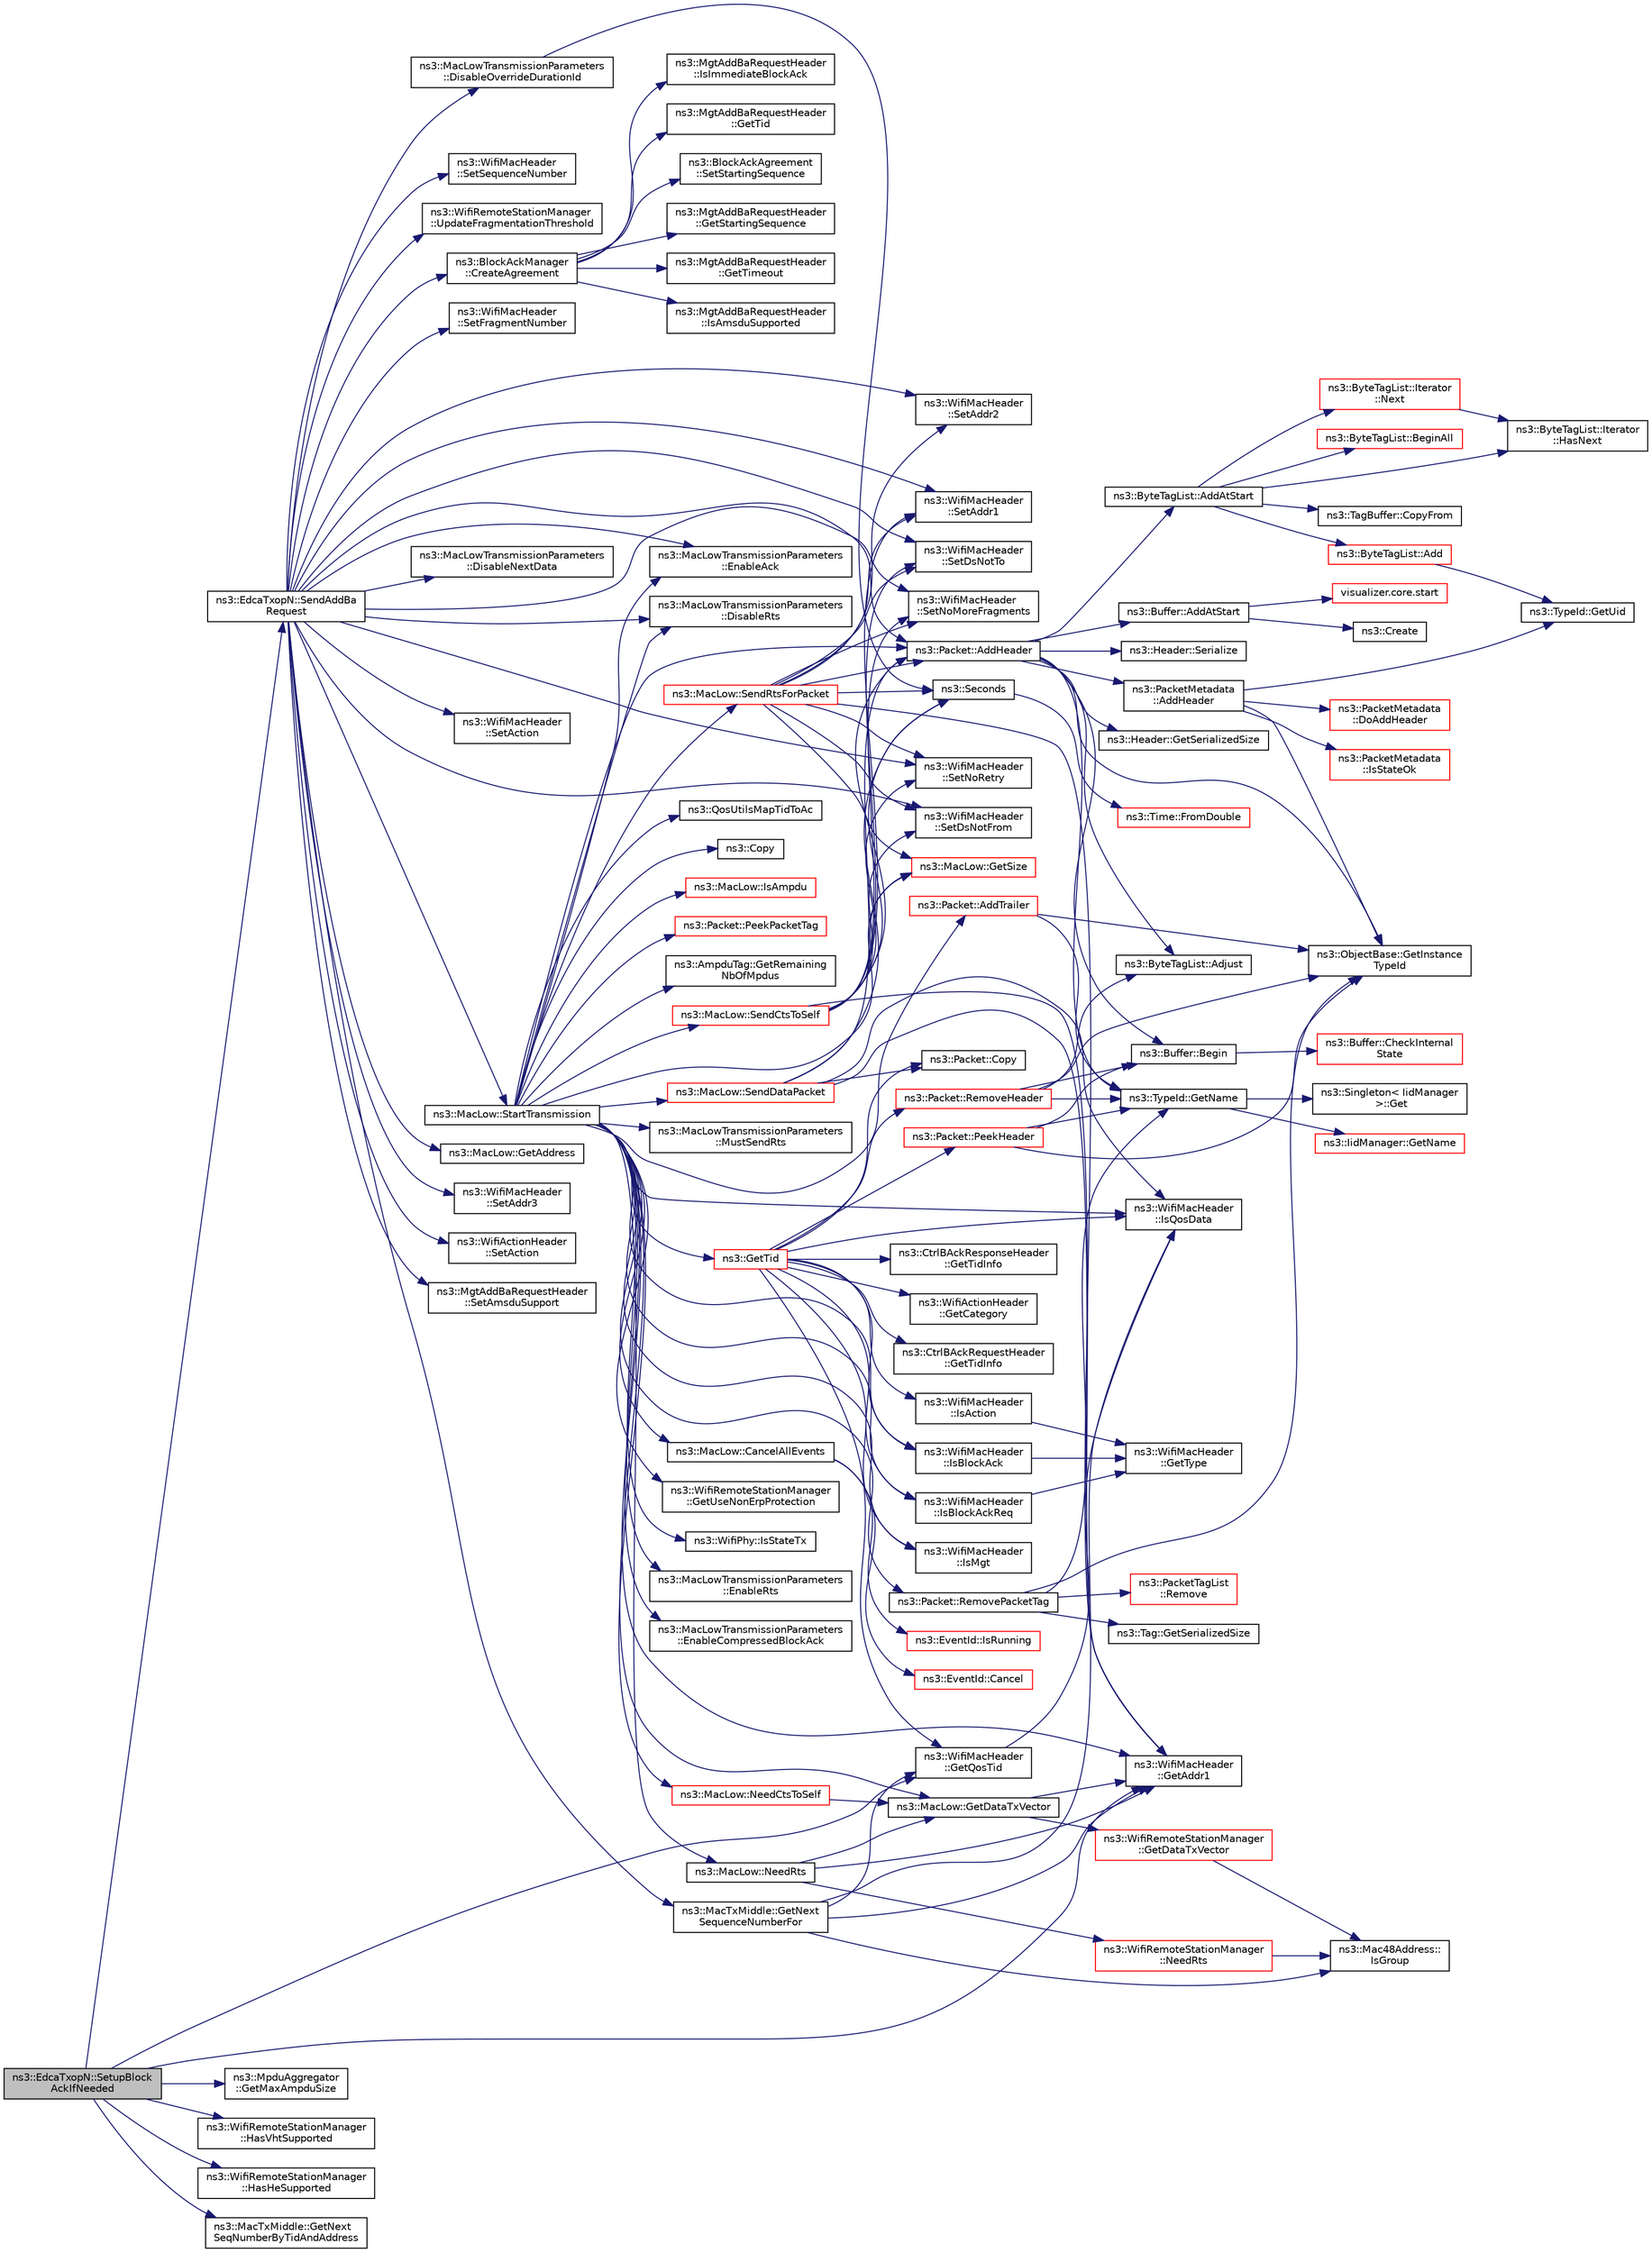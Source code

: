 digraph "ns3::EdcaTxopN::SetupBlockAckIfNeeded"
{
  edge [fontname="Helvetica",fontsize="10",labelfontname="Helvetica",labelfontsize="10"];
  node [fontname="Helvetica",fontsize="10",shape=record];
  rankdir="LR";
  Node1 [label="ns3::EdcaTxopN::SetupBlock\lAckIfNeeded",height=0.2,width=0.4,color="black", fillcolor="grey75", style="filled", fontcolor="black"];
  Node1 -> Node2 [color="midnightblue",fontsize="10",style="solid"];
  Node2 [label="ns3::WifiMacHeader\l::GetQosTid",height=0.2,width=0.4,color="black", fillcolor="white", style="filled",URL="$d2/d9b/classns3_1_1WifiMacHeader.html#a2b3faf14ac0d16a29729a2336afd7662"];
  Node2 -> Node3 [color="midnightblue",fontsize="10",style="solid"];
  Node3 [label="ns3::WifiMacHeader\l::IsQosData",height=0.2,width=0.4,color="black", fillcolor="white", style="filled",URL="$d2/d9b/classns3_1_1WifiMacHeader.html#a922e8c2b26023f2627ea19d9c4f4738b"];
  Node1 -> Node4 [color="midnightblue",fontsize="10",style="solid"];
  Node4 [label="ns3::WifiMacHeader\l::GetAddr1",height=0.2,width=0.4,color="black", fillcolor="white", style="filled",URL="$d2/d9b/classns3_1_1WifiMacHeader.html#a5ddcfd82e7c5a17ffea5be9246544530"];
  Node1 -> Node5 [color="midnightblue",fontsize="10",style="solid"];
  Node5 [label="ns3::MpduAggregator\l::GetMaxAmpduSize",height=0.2,width=0.4,color="black", fillcolor="white", style="filled",URL="$d0/dd9/classns3_1_1MpduAggregator.html#a781ed153a388bbc8a5ac231cfd9218c8"];
  Node1 -> Node6 [color="midnightblue",fontsize="10",style="solid"];
  Node6 [label="ns3::WifiRemoteStationManager\l::HasVhtSupported",height=0.2,width=0.4,color="black", fillcolor="white", style="filled",URL="$d6/d65/classns3_1_1WifiRemoteStationManager.html#afae2836c7785854272d73bf33e58c95a"];
  Node1 -> Node7 [color="midnightblue",fontsize="10",style="solid"];
  Node7 [label="ns3::WifiRemoteStationManager\l::HasHeSupported",height=0.2,width=0.4,color="black", fillcolor="white", style="filled",URL="$d6/d65/classns3_1_1WifiRemoteStationManager.html#a5c442e5a306eab9a69b7cd2dcead57dc"];
  Node1 -> Node8 [color="midnightblue",fontsize="10",style="solid"];
  Node8 [label="ns3::MacTxMiddle::GetNext\lSeqNumberByTidAndAddress",height=0.2,width=0.4,color="black", fillcolor="white", style="filled",URL="$dd/daa/classns3_1_1MacTxMiddle.html#ae25a26b35efc9a8f29f27d1348f8514c"];
  Node1 -> Node9 [color="midnightblue",fontsize="10",style="solid"];
  Node9 [label="ns3::EdcaTxopN::SendAddBa\lRequest",height=0.2,width=0.4,color="black", fillcolor="white", style="filled",URL="$dc/db8/classns3_1_1EdcaTxopN.html#a5d000df80bfe3211aed2fee7c08b85d2"];
  Node9 -> Node10 [color="midnightblue",fontsize="10",style="solid"];
  Node10 [label="ns3::WifiMacHeader\l::SetAction",height=0.2,width=0.4,color="black", fillcolor="white", style="filled",URL="$d2/d9b/classns3_1_1WifiMacHeader.html#a71238ec5b36713706b81fbec818a7e4b"];
  Node9 -> Node11 [color="midnightblue",fontsize="10",style="solid"];
  Node11 [label="ns3::WifiMacHeader\l::SetAddr1",height=0.2,width=0.4,color="black", fillcolor="white", style="filled",URL="$d2/d9b/classns3_1_1WifiMacHeader.html#a6478a02b80d5c01657714c5c7a0ae1cb"];
  Node9 -> Node12 [color="midnightblue",fontsize="10",style="solid"];
  Node12 [label="ns3::WifiMacHeader\l::SetAddr2",height=0.2,width=0.4,color="black", fillcolor="white", style="filled",URL="$d2/d9b/classns3_1_1WifiMacHeader.html#ab6a0efdc43d39b5da5d17eae9665271d"];
  Node9 -> Node13 [color="midnightblue",fontsize="10",style="solid"];
  Node13 [label="ns3::MacLow::GetAddress",height=0.2,width=0.4,color="black", fillcolor="white", style="filled",URL="$d3/da6/classns3_1_1MacLow.html#a109922d4f2bb1ee0b2a66aa3bcc48e2f"];
  Node9 -> Node14 [color="midnightblue",fontsize="10",style="solid"];
  Node14 [label="ns3::WifiMacHeader\l::SetAddr3",height=0.2,width=0.4,color="black", fillcolor="white", style="filled",URL="$d2/d9b/classns3_1_1WifiMacHeader.html#ace2fd1624db247bd42cbe9182996bb0e"];
  Node9 -> Node15 [color="midnightblue",fontsize="10",style="solid"];
  Node15 [label="ns3::WifiMacHeader\l::SetDsNotTo",height=0.2,width=0.4,color="black", fillcolor="white", style="filled",URL="$d2/d9b/classns3_1_1WifiMacHeader.html#a977cd5a09062bfc3660a23acdebd75ec"];
  Node9 -> Node16 [color="midnightblue",fontsize="10",style="solid"];
  Node16 [label="ns3::WifiMacHeader\l::SetDsNotFrom",height=0.2,width=0.4,color="black", fillcolor="white", style="filled",URL="$d2/d9b/classns3_1_1WifiMacHeader.html#a02edeb349da4aacc6b376fcf76ff99cc"];
  Node9 -> Node17 [color="midnightblue",fontsize="10",style="solid"];
  Node17 [label="ns3::WifiActionHeader\l::SetAction",height=0.2,width=0.4,color="black", fillcolor="white", style="filled",URL="$d3/d69/classns3_1_1WifiActionHeader.html#ab904b1e476e1dd0e0426c84c5970a2eb"];
  Node9 -> Node18 [color="midnightblue",fontsize="10",style="solid"];
  Node18 [label="ns3::MgtAddBaRequestHeader\l::SetAmsduSupport",height=0.2,width=0.4,color="black", fillcolor="white", style="filled",URL="$d6/d2d/classns3_1_1MgtAddBaRequestHeader.html#a6be7e2f25a4aa78fad33f11466890cd0"];
  Node9 -> Node19 [color="midnightblue",fontsize="10",style="solid"];
  Node19 [label="ns3::BlockAckManager\l::CreateAgreement",height=0.2,width=0.4,color="black", fillcolor="white", style="filled",URL="$d5/dec/classns3_1_1BlockAckManager.html#a44483ff8e6011faf1190dc0f178e66b7"];
  Node19 -> Node20 [color="midnightblue",fontsize="10",style="solid"];
  Node20 [label="ns3::MgtAddBaRequestHeader\l::GetTid",height=0.2,width=0.4,color="black", fillcolor="white", style="filled",URL="$d6/d2d/classns3_1_1MgtAddBaRequestHeader.html#ab4d890cd3fd2cd11b15da17c8b35bf69"];
  Node19 -> Node21 [color="midnightblue",fontsize="10",style="solid"];
  Node21 [label="ns3::BlockAckAgreement\l::SetStartingSequence",height=0.2,width=0.4,color="black", fillcolor="white", style="filled",URL="$d8/d42/classns3_1_1BlockAckAgreement.html#a2845733071e12a0f049bb7a90e174d61"];
  Node19 -> Node22 [color="midnightblue",fontsize="10",style="solid"];
  Node22 [label="ns3::MgtAddBaRequestHeader\l::GetStartingSequence",height=0.2,width=0.4,color="black", fillcolor="white", style="filled",URL="$d6/d2d/classns3_1_1MgtAddBaRequestHeader.html#a66a5f1001da0f938b342b81b1330eb15"];
  Node19 -> Node23 [color="midnightblue",fontsize="10",style="solid"];
  Node23 [label="ns3::MgtAddBaRequestHeader\l::GetTimeout",height=0.2,width=0.4,color="black", fillcolor="white", style="filled",URL="$d6/d2d/classns3_1_1MgtAddBaRequestHeader.html#a108b536808a305fd95d2452828200a02"];
  Node19 -> Node24 [color="midnightblue",fontsize="10",style="solid"];
  Node24 [label="ns3::MgtAddBaRequestHeader\l::IsAmsduSupported",height=0.2,width=0.4,color="black", fillcolor="white", style="filled",URL="$d6/d2d/classns3_1_1MgtAddBaRequestHeader.html#abbb0f7e7dc240a98806c55d9c72abc0c"];
  Node19 -> Node25 [color="midnightblue",fontsize="10",style="solid"];
  Node25 [label="ns3::MgtAddBaRequestHeader\l::IsImmediateBlockAck",height=0.2,width=0.4,color="black", fillcolor="white", style="filled",URL="$d6/d2d/classns3_1_1MgtAddBaRequestHeader.html#ae4b878b7857cd210218d1bca50e69185"];
  Node9 -> Node26 [color="midnightblue",fontsize="10",style="solid"];
  Node26 [label="ns3::Packet::AddHeader",height=0.2,width=0.4,color="black", fillcolor="white", style="filled",URL="$dd/d7a/classns3_1_1Packet.html#a465108c595a0bc592095cbcab1832ed8",tooltip="Add header to this packet. "];
  Node26 -> Node27 [color="midnightblue",fontsize="10",style="solid"];
  Node27 [label="ns3::Header::GetSerializedSize",height=0.2,width=0.4,color="black", fillcolor="white", style="filled",URL="$d6/dae/classns3_1_1Header.html#a6ef0497eabc1b1fb0ad42738eb73f934"];
  Node26 -> Node28 [color="midnightblue",fontsize="10",style="solid"];
  Node28 [label="ns3::ObjectBase::GetInstance\lTypeId",height=0.2,width=0.4,color="black", fillcolor="white", style="filled",URL="$d2/dac/classns3_1_1ObjectBase.html#abe5b43a6f5b99a92a4c3122db31f06fb"];
  Node26 -> Node29 [color="midnightblue",fontsize="10",style="solid"];
  Node29 [label="ns3::TypeId::GetName",height=0.2,width=0.4,color="black", fillcolor="white", style="filled",URL="$d6/d11/classns3_1_1TypeId.html#aa3c41c79ae428b3cb396a9c6bb3ef314"];
  Node29 -> Node30 [color="midnightblue",fontsize="10",style="solid"];
  Node30 [label="ns3::Singleton\< IidManager\l \>::Get",height=0.2,width=0.4,color="black", fillcolor="white", style="filled",URL="$d8/d77/classns3_1_1Singleton.html#a80a2cd3c25a27ea72add7a9f7a141ffa"];
  Node29 -> Node31 [color="midnightblue",fontsize="10",style="solid"];
  Node31 [label="ns3::IidManager::GetName",height=0.2,width=0.4,color="red", fillcolor="white", style="filled",URL="$d4/d1c/classns3_1_1IidManager.html#a5d68d0f0f44594dcdec239dbdb5bf53c"];
  Node26 -> Node32 [color="midnightblue",fontsize="10",style="solid"];
  Node32 [label="ns3::Buffer::AddAtStart",height=0.2,width=0.4,color="black", fillcolor="white", style="filled",URL="$da/d85/classns3_1_1Buffer.html#a8abd8164c3671d3dadc98fc66fade7b1"];
  Node32 -> Node33 [color="midnightblue",fontsize="10",style="solid"];
  Node33 [label="visualizer.core.start",height=0.2,width=0.4,color="red", fillcolor="white", style="filled",URL="$df/d6c/namespacevisualizer_1_1core.html#a2a35e5d8a34af358b508dac8635754e0"];
  Node32 -> Node34 [color="midnightblue",fontsize="10",style="solid"];
  Node34 [label="ns3::Create",height=0.2,width=0.4,color="black", fillcolor="white", style="filled",URL="$d2/df2/group__ptr.html#ga0406dd2d929ceac05ce39d4579fa3e4b"];
  Node26 -> Node35 [color="midnightblue",fontsize="10",style="solid"];
  Node35 [label="ns3::ByteTagList::Adjust",height=0.2,width=0.4,color="black", fillcolor="white", style="filled",URL="$dd/d64/classns3_1_1ByteTagList.html#a1fec06d7e6daaf8039cf2a148e4090f2"];
  Node26 -> Node36 [color="midnightblue",fontsize="10",style="solid"];
  Node36 [label="ns3::ByteTagList::AddAtStart",height=0.2,width=0.4,color="black", fillcolor="white", style="filled",URL="$dd/d64/classns3_1_1ByteTagList.html#acb4563fbe4299c55af41ba7a166b71d5"];
  Node36 -> Node37 [color="midnightblue",fontsize="10",style="solid"];
  Node37 [label="ns3::ByteTagList::BeginAll",height=0.2,width=0.4,color="red", fillcolor="white", style="filled",URL="$dd/d64/classns3_1_1ByteTagList.html#ac4f33846ef6a84a64ede38b2de1564ba",tooltip="Returns an iterator pointing to the very first tag in this list. "];
  Node36 -> Node38 [color="midnightblue",fontsize="10",style="solid"];
  Node38 [label="ns3::ByteTagList::Iterator\l::HasNext",height=0.2,width=0.4,color="black", fillcolor="white", style="filled",URL="$de/dc7/classns3_1_1ByteTagList_1_1Iterator.html#aa1c5eb37f289d0eef8dfaf687498eaec",tooltip="Used to determine if the iterator is at the end of the byteTagList. "];
  Node36 -> Node39 [color="midnightblue",fontsize="10",style="solid"];
  Node39 [label="ns3::ByteTagList::Iterator\l::Next",height=0.2,width=0.4,color="red", fillcolor="white", style="filled",URL="$de/dc7/classns3_1_1ByteTagList_1_1Iterator.html#af521864d800baab1d9c5262f59ce4433",tooltip="Returns the next Item from the ByteTagList. "];
  Node39 -> Node38 [color="midnightblue",fontsize="10",style="solid"];
  Node36 -> Node40 [color="midnightblue",fontsize="10",style="solid"];
  Node40 [label="ns3::ByteTagList::Add",height=0.2,width=0.4,color="red", fillcolor="white", style="filled",URL="$dd/d64/classns3_1_1ByteTagList.html#ac970192e923afc561a304d17af4b8a52"];
  Node40 -> Node41 [color="midnightblue",fontsize="10",style="solid"];
  Node41 [label="ns3::TypeId::GetUid",height=0.2,width=0.4,color="black", fillcolor="white", style="filled",URL="$d6/d11/classns3_1_1TypeId.html#acd3e41de6340d06299f4fd63e2ed8da0"];
  Node36 -> Node42 [color="midnightblue",fontsize="10",style="solid"];
  Node42 [label="ns3::TagBuffer::CopyFrom",height=0.2,width=0.4,color="black", fillcolor="white", style="filled",URL="$d6/ded/classns3_1_1TagBuffer.html#afe07a9e117449ff5b5d5857291671349",tooltip="Copy the nternal structure of another TagBuffer. "];
  Node26 -> Node43 [color="midnightblue",fontsize="10",style="solid"];
  Node43 [label="ns3::Header::Serialize",height=0.2,width=0.4,color="black", fillcolor="white", style="filled",URL="$d6/dae/classns3_1_1Header.html#afb61f1aac69ff8349a6bfe521fab5404"];
  Node26 -> Node44 [color="midnightblue",fontsize="10",style="solid"];
  Node44 [label="ns3::Buffer::Begin",height=0.2,width=0.4,color="black", fillcolor="white", style="filled",URL="$da/d85/classns3_1_1Buffer.html#a893d4bf50df13e730b6cd0fda91b967f"];
  Node44 -> Node45 [color="midnightblue",fontsize="10",style="solid"];
  Node45 [label="ns3::Buffer::CheckInternal\lState",height=0.2,width=0.4,color="red", fillcolor="white", style="filled",URL="$da/d85/classns3_1_1Buffer.html#a6202ce7f1ecc1fc7a14cc13017375d14",tooltip="Checks the internal buffer structures consistency. "];
  Node26 -> Node46 [color="midnightblue",fontsize="10",style="solid"];
  Node46 [label="ns3::PacketMetadata\l::AddHeader",height=0.2,width=0.4,color="black", fillcolor="white", style="filled",URL="$d1/db1/classns3_1_1PacketMetadata.html#abdce736c4c5f647242f0808c0d2f9249",tooltip="Add an header. "];
  Node46 -> Node47 [color="midnightblue",fontsize="10",style="solid"];
  Node47 [label="ns3::PacketMetadata\l::IsStateOk",height=0.2,width=0.4,color="red", fillcolor="white", style="filled",URL="$d1/db1/classns3_1_1PacketMetadata.html#a208d3163e28704438cdd4d30318e489c",tooltip="Check if the metadata state is ok. "];
  Node46 -> Node28 [color="midnightblue",fontsize="10",style="solid"];
  Node46 -> Node41 [color="midnightblue",fontsize="10",style="solid"];
  Node46 -> Node48 [color="midnightblue",fontsize="10",style="solid"];
  Node48 [label="ns3::PacketMetadata\l::DoAddHeader",height=0.2,width=0.4,color="red", fillcolor="white", style="filled",URL="$d1/db1/classns3_1_1PacketMetadata.html#ae5ad09674e28733405c49b2655c51a5a",tooltip="Add an header. "];
  Node9 -> Node49 [color="midnightblue",fontsize="10",style="solid"];
  Node49 [label="ns3::MacTxMiddle::GetNext\lSequenceNumberFor",height=0.2,width=0.4,color="black", fillcolor="white", style="filled",URL="$dd/daa/classns3_1_1MacTxMiddle.html#a791d277bf45e2b45b57b2fdb9417cc25"];
  Node49 -> Node3 [color="midnightblue",fontsize="10",style="solid"];
  Node49 -> Node4 [color="midnightblue",fontsize="10",style="solid"];
  Node49 -> Node50 [color="midnightblue",fontsize="10",style="solid"];
  Node50 [label="ns3::Mac48Address::\lIsGroup",height=0.2,width=0.4,color="black", fillcolor="white", style="filled",URL="$db/dee/classns3_1_1Mac48Address.html#ae191b13b8ecd9d138c2301483ab826e8"];
  Node49 -> Node2 [color="midnightblue",fontsize="10",style="solid"];
  Node9 -> Node51 [color="midnightblue",fontsize="10",style="solid"];
  Node51 [label="ns3::WifiMacHeader\l::SetSequenceNumber",height=0.2,width=0.4,color="black", fillcolor="white", style="filled",URL="$d2/d9b/classns3_1_1WifiMacHeader.html#a51634924960a25606596916eabdcc12e"];
  Node9 -> Node52 [color="midnightblue",fontsize="10",style="solid"];
  Node52 [label="ns3::WifiRemoteStationManager\l::UpdateFragmentationThreshold",height=0.2,width=0.4,color="black", fillcolor="white", style="filled",URL="$d6/d65/classns3_1_1WifiRemoteStationManager.html#a7418b5958ff90c62a88539443dfc90dc"];
  Node9 -> Node53 [color="midnightblue",fontsize="10",style="solid"];
  Node53 [label="ns3::WifiMacHeader\l::SetFragmentNumber",height=0.2,width=0.4,color="black", fillcolor="white", style="filled",URL="$d2/d9b/classns3_1_1WifiMacHeader.html#ad11306bd3a2edf81346a14a9c4fe7388"];
  Node9 -> Node54 [color="midnightblue",fontsize="10",style="solid"];
  Node54 [label="ns3::WifiMacHeader\l::SetNoMoreFragments",height=0.2,width=0.4,color="black", fillcolor="white", style="filled",URL="$d2/d9b/classns3_1_1WifiMacHeader.html#a3898df5358df4247926b74175f2789c3"];
  Node9 -> Node55 [color="midnightblue",fontsize="10",style="solid"];
  Node55 [label="ns3::WifiMacHeader\l::SetNoRetry",height=0.2,width=0.4,color="black", fillcolor="white", style="filled",URL="$d2/d9b/classns3_1_1WifiMacHeader.html#a2dbe5e569e783f6d975c13daf3015f12"];
  Node9 -> Node56 [color="midnightblue",fontsize="10",style="solid"];
  Node56 [label="ns3::MacLowTransmissionParameters\l::EnableAck",height=0.2,width=0.4,color="black", fillcolor="white", style="filled",URL="$da/d43/classns3_1_1MacLowTransmissionParameters.html#aa2db70f6786b7d0b9d9cc453b2292f2b"];
  Node9 -> Node57 [color="midnightblue",fontsize="10",style="solid"];
  Node57 [label="ns3::MacLowTransmissionParameters\l::DisableRts",height=0.2,width=0.4,color="black", fillcolor="white", style="filled",URL="$da/d43/classns3_1_1MacLowTransmissionParameters.html#a18b2f706b138952bc351538e59b723f4"];
  Node9 -> Node58 [color="midnightblue",fontsize="10",style="solid"];
  Node58 [label="ns3::MacLowTransmissionParameters\l::DisableNextData",height=0.2,width=0.4,color="black", fillcolor="white", style="filled",URL="$da/d43/classns3_1_1MacLowTransmissionParameters.html#a6944fa0c62fd004c94b845ba1b474b87"];
  Node9 -> Node59 [color="midnightblue",fontsize="10",style="solid"];
  Node59 [label="ns3::MacLowTransmissionParameters\l::DisableOverrideDurationId",height=0.2,width=0.4,color="black", fillcolor="white", style="filled",URL="$da/d43/classns3_1_1MacLowTransmissionParameters.html#a87d54f760f2a012e29e7b4ed7c07aacf"];
  Node59 -> Node60 [color="midnightblue",fontsize="10",style="solid"];
  Node60 [label="ns3::Seconds",height=0.2,width=0.4,color="black", fillcolor="white", style="filled",URL="$d1/dec/group__timecivil.html#ga33c34b816f8ff6628e33d5c8e9713b9e"];
  Node60 -> Node61 [color="midnightblue",fontsize="10",style="solid"];
  Node61 [label="ns3::Time::FromDouble",height=0.2,width=0.4,color="red", fillcolor="white", style="filled",URL="$dc/d04/classns3_1_1Time.html#a60e845f4a74e62495b86356afe604cb4"];
  Node9 -> Node62 [color="midnightblue",fontsize="10",style="solid"];
  Node62 [label="ns3::MacLow::StartTransmission",height=0.2,width=0.4,color="black", fillcolor="white", style="filled",URL="$d3/da6/classns3_1_1MacLow.html#a3d13643c758e213041f8389c1041074b"];
  Node62 -> Node63 [color="midnightblue",fontsize="10",style="solid"];
  Node63 [label="ns3::Packet::RemovePacketTag",height=0.2,width=0.4,color="black", fillcolor="white", style="filled",URL="$dd/d7a/classns3_1_1Packet.html#a078fe922d976a417ab25ba2f3c2fd667",tooltip="Remove a packet tag. "];
  Node63 -> Node28 [color="midnightblue",fontsize="10",style="solid"];
  Node63 -> Node29 [color="midnightblue",fontsize="10",style="solid"];
  Node63 -> Node64 [color="midnightblue",fontsize="10",style="solid"];
  Node64 [label="ns3::Tag::GetSerializedSize",height=0.2,width=0.4,color="black", fillcolor="white", style="filled",URL="$d0/d79/classns3_1_1Tag.html#a01c8efdea943fd8cce2ef5d4d67eefa6"];
  Node63 -> Node65 [color="midnightblue",fontsize="10",style="solid"];
  Node65 [label="ns3::PacketTagList\l::Remove",height=0.2,width=0.4,color="red", fillcolor="white", style="filled",URL="$dd/d19/classns3_1_1PacketTagList.html#a043d984c546f67adc273448747784ee3"];
  Node62 -> Node66 [color="midnightblue",fontsize="10",style="solid"];
  Node66 [label="ns3::MacLow::CancelAllEvents",height=0.2,width=0.4,color="black", fillcolor="white", style="filled",URL="$d3/da6/classns3_1_1MacLow.html#afecf8a67fd2052dc23f94e77b9768d6b"];
  Node66 -> Node67 [color="midnightblue",fontsize="10",style="solid"];
  Node67 [label="ns3::EventId::IsRunning",height=0.2,width=0.4,color="red", fillcolor="white", style="filled",URL="$d1/df8/classns3_1_1EventId.html#aabf8476d1a080c199ea0c6aa9ccea372"];
  Node66 -> Node68 [color="midnightblue",fontsize="10",style="solid"];
  Node68 [label="ns3::EventId::Cancel",height=0.2,width=0.4,color="red", fillcolor="white", style="filled",URL="$d1/df8/classns3_1_1EventId.html#a993ae94e48e014e1afd47edb16db7a11"];
  Node62 -> Node69 [color="midnightblue",fontsize="10",style="solid"];
  Node69 [label="ns3::MacLow::GetDataTxVector",height=0.2,width=0.4,color="black", fillcolor="white", style="filled",URL="$d3/da6/classns3_1_1MacLow.html#a04bad04eade9ff1de0940b01c5bcf514"];
  Node69 -> Node4 [color="midnightblue",fontsize="10",style="solid"];
  Node69 -> Node70 [color="midnightblue",fontsize="10",style="solid"];
  Node70 [label="ns3::WifiRemoteStationManager\l::GetDataTxVector",height=0.2,width=0.4,color="red", fillcolor="white", style="filled",URL="$d6/d65/classns3_1_1WifiRemoteStationManager.html#ad81efbe48611977c8cea482721fd823b"];
  Node70 -> Node50 [color="midnightblue",fontsize="10",style="solid"];
  Node62 -> Node71 [color="midnightblue",fontsize="10",style="solid"];
  Node71 [label="ns3::MacLow::NeedRts",height=0.2,width=0.4,color="black", fillcolor="white", style="filled",URL="$d3/da6/classns3_1_1MacLow.html#abb03703a2f28b39d0cff52ce8488f7b3"];
  Node71 -> Node69 [color="midnightblue",fontsize="10",style="solid"];
  Node71 -> Node72 [color="midnightblue",fontsize="10",style="solid"];
  Node72 [label="ns3::WifiRemoteStationManager\l::NeedRts",height=0.2,width=0.4,color="red", fillcolor="white", style="filled",URL="$d6/d65/classns3_1_1WifiRemoteStationManager.html#a1552c041e2344e355e9a28859054db27"];
  Node72 -> Node50 [color="midnightblue",fontsize="10",style="solid"];
  Node71 -> Node4 [color="midnightblue",fontsize="10",style="solid"];
  Node62 -> Node73 [color="midnightblue",fontsize="10",style="solid"];
  Node73 [label="ns3::MacLowTransmissionParameters\l::EnableRts",height=0.2,width=0.4,color="black", fillcolor="white", style="filled",URL="$da/d43/classns3_1_1MacLowTransmissionParameters.html#a119d03769cf51e528d03f686c6bd8ed5"];
  Node62 -> Node57 [color="midnightblue",fontsize="10",style="solid"];
  Node62 -> Node74 [color="midnightblue",fontsize="10",style="solid"];
  Node74 [label="ns3::WifiMacHeader\l::IsMgt",height=0.2,width=0.4,color="black", fillcolor="white", style="filled",URL="$d2/d9b/classns3_1_1WifiMacHeader.html#a2b62ae36cdfcba18d588da756aee4f61"];
  Node62 -> Node3 [color="midnightblue",fontsize="10",style="solid"];
  Node62 -> Node75 [color="midnightblue",fontsize="10",style="solid"];
  Node75 [label="ns3::WifiMacHeader\l::IsBlockAck",height=0.2,width=0.4,color="black", fillcolor="white", style="filled",URL="$d2/d9b/classns3_1_1WifiMacHeader.html#a273fb5273dcb6c690ac66a7caf72d305"];
  Node75 -> Node76 [color="midnightblue",fontsize="10",style="solid"];
  Node76 [label="ns3::WifiMacHeader\l::GetType",height=0.2,width=0.4,color="black", fillcolor="white", style="filled",URL="$d2/d9b/classns3_1_1WifiMacHeader.html#a393067652a2b6c06d645366912ddf748"];
  Node62 -> Node77 [color="midnightblue",fontsize="10",style="solid"];
  Node77 [label="ns3::WifiMacHeader\l::IsBlockAckReq",height=0.2,width=0.4,color="black", fillcolor="white", style="filled",URL="$d2/d9b/classns3_1_1WifiMacHeader.html#a44f012384009b131d21512459c727f02"];
  Node77 -> Node76 [color="midnightblue",fontsize="10",style="solid"];
  Node62 -> Node78 [color="midnightblue",fontsize="10",style="solid"];
  Node78 [label="ns3::GetTid",height=0.2,width=0.4,color="red", fillcolor="white", style="filled",URL="$df/d5e/group__wifi.html#ga92cc18e2c5aa6bed3728860bbad76ff8",tooltip="Extraction operator for TypeId. "];
  Node78 -> Node3 [color="midnightblue",fontsize="10",style="solid"];
  Node78 -> Node2 [color="midnightblue",fontsize="10",style="solid"];
  Node78 -> Node77 [color="midnightblue",fontsize="10",style="solid"];
  Node78 -> Node79 [color="midnightblue",fontsize="10",style="solid"];
  Node79 [label="ns3::Packet::PeekHeader",height=0.2,width=0.4,color="red", fillcolor="white", style="filled",URL="$dd/d7a/classns3_1_1Packet.html#aadc63487bea70945c418f4c3e9b81964",tooltip="Deserialize but does not remove the header from the internal buffer. s This method invokes Header::De..."];
  Node79 -> Node44 [color="midnightblue",fontsize="10",style="solid"];
  Node79 -> Node28 [color="midnightblue",fontsize="10",style="solid"];
  Node79 -> Node29 [color="midnightblue",fontsize="10",style="solid"];
  Node78 -> Node80 [color="midnightblue",fontsize="10",style="solid"];
  Node80 [label="ns3::CtrlBAckRequestHeader\l::GetTidInfo",height=0.2,width=0.4,color="black", fillcolor="white", style="filled",URL="$d9/dda/classns3_1_1CtrlBAckRequestHeader.html#a8eb759c3a33ab14c508a14f260f8e953"];
  Node78 -> Node75 [color="midnightblue",fontsize="10",style="solid"];
  Node78 -> Node81 [color="midnightblue",fontsize="10",style="solid"];
  Node81 [label="ns3::CtrlBAckResponseHeader\l::GetTidInfo",height=0.2,width=0.4,color="black", fillcolor="white", style="filled",URL="$dd/da2/classns3_1_1CtrlBAckResponseHeader.html#a43f367a0133f6741cf6649043cd70acb"];
  Node78 -> Node74 [color="midnightblue",fontsize="10",style="solid"];
  Node78 -> Node82 [color="midnightblue",fontsize="10",style="solid"];
  Node82 [label="ns3::WifiMacHeader\l::IsAction",height=0.2,width=0.4,color="black", fillcolor="white", style="filled",URL="$d2/d9b/classns3_1_1WifiMacHeader.html#a4f0f1dc289f21d3840bd782ff309d33a"];
  Node82 -> Node76 [color="midnightblue",fontsize="10",style="solid"];
  Node78 -> Node83 [color="midnightblue",fontsize="10",style="solid"];
  Node83 [label="ns3::Packet::Copy",height=0.2,width=0.4,color="black", fillcolor="white", style="filled",URL="$dd/d7a/classns3_1_1Packet.html#a5d5c70802a5f77fc5f0001e0cfc1898b",tooltip="performs a COW copy of the packet. "];
  Node78 -> Node84 [color="midnightblue",fontsize="10",style="solid"];
  Node84 [label="ns3::Packet::RemoveHeader",height=0.2,width=0.4,color="red", fillcolor="white", style="filled",URL="$dd/d7a/classns3_1_1Packet.html#a0961eccf975d75f902d40956c93ba63e",tooltip="Deserialize and remove the header from the internal buffer. "];
  Node84 -> Node44 [color="midnightblue",fontsize="10",style="solid"];
  Node84 -> Node28 [color="midnightblue",fontsize="10",style="solid"];
  Node84 -> Node29 [color="midnightblue",fontsize="10",style="solid"];
  Node84 -> Node35 [color="midnightblue",fontsize="10",style="solid"];
  Node78 -> Node85 [color="midnightblue",fontsize="10",style="solid"];
  Node85 [label="ns3::WifiActionHeader\l::GetCategory",height=0.2,width=0.4,color="black", fillcolor="white", style="filled",URL="$d3/d69/classns3_1_1WifiActionHeader.html#a6770270aecf8921377529d1c16cc10f2"];
  Node62 -> Node86 [color="midnightblue",fontsize="10",style="solid"];
  Node86 [label="ns3::MacLowTransmissionParameters\l::EnableCompressedBlockAck",height=0.2,width=0.4,color="black", fillcolor="white", style="filled",URL="$da/d43/classns3_1_1MacLowTransmissionParameters.html#af936390c4e2ee33eb55cfc36cec20bf4"];
  Node62 -> Node56 [color="midnightblue",fontsize="10",style="solid"];
  Node62 -> Node87 [color="midnightblue",fontsize="10",style="solid"];
  Node87 [label="ns3::QosUtilsMapTidToAc",height=0.2,width=0.4,color="black", fillcolor="white", style="filled",URL="$df/d5e/group__wifi.html#ga4e36efcff6dd83eaee42e1af0de43d48"];
  Node62 -> Node88 [color="midnightblue",fontsize="10",style="solid"];
  Node88 [label="ns3::Copy",height=0.2,width=0.4,color="black", fillcolor="white", style="filled",URL="$d7/d2e/namespacens3.html#a952d99f6d759fee74dda19f308451bc1"];
  Node62 -> Node26 [color="midnightblue",fontsize="10",style="solid"];
  Node62 -> Node89 [color="midnightblue",fontsize="10",style="solid"];
  Node89 [label="ns3::Packet::AddTrailer",height=0.2,width=0.4,color="red", fillcolor="white", style="filled",URL="$dd/d7a/classns3_1_1Packet.html#ae26b490c30ae5bc98be5181ec6e06db8",tooltip="Add trailer to this packet. "];
  Node89 -> Node28 [color="midnightblue",fontsize="10",style="solid"];
  Node89 -> Node29 [color="midnightblue",fontsize="10",style="solid"];
  Node62 -> Node90 [color="midnightblue",fontsize="10",style="solid"];
  Node90 [label="ns3::MacLow::IsAmpdu",height=0.2,width=0.4,color="red", fillcolor="white", style="filled",URL="$d3/da6/classns3_1_1MacLow.html#a228f675a7db0df0e39edb611167861cc"];
  Node62 -> Node91 [color="midnightblue",fontsize="10",style="solid"];
  Node91 [label="ns3::Packet::PeekPacketTag",height=0.2,width=0.4,color="red", fillcolor="white", style="filled",URL="$dd/d7a/classns3_1_1Packet.html#a1734de11f2ca1e78a7872461a0625168",tooltip="Search a matching tag and call Tag::Deserialize if it is found. "];
  Node62 -> Node92 [color="midnightblue",fontsize="10",style="solid"];
  Node92 [label="ns3::AmpduTag::GetRemaining\lNbOfMpdus",height=0.2,width=0.4,color="black", fillcolor="white", style="filled",URL="$df/d26/classns3_1_1AmpduTag.html#ab5d79e860e55b62e8aa0f3db97713e26"];
  Node62 -> Node93 [color="midnightblue",fontsize="10",style="solid"];
  Node93 [label="ns3::MacLow::GetSize",height=0.2,width=0.4,color="red", fillcolor="white", style="filled",URL="$d3/da6/classns3_1_1MacLow.html#a19511f9a1fc507cab3e16c85d2249f7e"];
  Node62 -> Node4 [color="midnightblue",fontsize="10",style="solid"];
  Node62 -> Node94 [color="midnightblue",fontsize="10",style="solid"];
  Node94 [label="ns3::MacLowTransmissionParameters\l::MustSendRts",height=0.2,width=0.4,color="black", fillcolor="white", style="filled",URL="$da/d43/classns3_1_1MacLowTransmissionParameters.html#a84f6c50f9cbd717e5191e178ae05b331"];
  Node62 -> Node95 [color="midnightblue",fontsize="10",style="solid"];
  Node95 [label="ns3::MacLow::SendRtsForPacket",height=0.2,width=0.4,color="red", fillcolor="white", style="filled",URL="$d3/da6/classns3_1_1MacLow.html#ac472702b866a51ea2dfb7637381897aa"];
  Node95 -> Node16 [color="midnightblue",fontsize="10",style="solid"];
  Node95 -> Node15 [color="midnightblue",fontsize="10",style="solid"];
  Node95 -> Node55 [color="midnightblue",fontsize="10",style="solid"];
  Node95 -> Node54 [color="midnightblue",fontsize="10",style="solid"];
  Node95 -> Node11 [color="midnightblue",fontsize="10",style="solid"];
  Node95 -> Node4 [color="midnightblue",fontsize="10",style="solid"];
  Node95 -> Node12 [color="midnightblue",fontsize="10",style="solid"];
  Node95 -> Node60 [color="midnightblue",fontsize="10",style="solid"];
  Node95 -> Node93 [color="midnightblue",fontsize="10",style="solid"];
  Node95 -> Node26 [color="midnightblue",fontsize="10",style="solid"];
  Node62 -> Node96 [color="midnightblue",fontsize="10",style="solid"];
  Node96 [label="ns3::WifiRemoteStationManager\l::GetUseNonErpProtection",height=0.2,width=0.4,color="black", fillcolor="white", style="filled",URL="$d6/d65/classns3_1_1WifiRemoteStationManager.html#a2d3d93f08995e554960a177a52f90f2f"];
  Node62 -> Node97 [color="midnightblue",fontsize="10",style="solid"];
  Node97 [label="ns3::MacLow::NeedCtsToSelf",height=0.2,width=0.4,color="red", fillcolor="white", style="filled",URL="$d3/da6/classns3_1_1MacLow.html#a8522fde99dc6efe05a667a3e3ebd9b5a"];
  Node97 -> Node69 [color="midnightblue",fontsize="10",style="solid"];
  Node62 -> Node98 [color="midnightblue",fontsize="10",style="solid"];
  Node98 [label="ns3::MacLow::SendCtsToSelf",height=0.2,width=0.4,color="red", fillcolor="white", style="filled",URL="$d3/da6/classns3_1_1MacLow.html#a209c346576d367ef16cfa1cfdefff909"];
  Node98 -> Node16 [color="midnightblue",fontsize="10",style="solid"];
  Node98 -> Node15 [color="midnightblue",fontsize="10",style="solid"];
  Node98 -> Node54 [color="midnightblue",fontsize="10",style="solid"];
  Node98 -> Node55 [color="midnightblue",fontsize="10",style="solid"];
  Node98 -> Node11 [color="midnightblue",fontsize="10",style="solid"];
  Node98 -> Node60 [color="midnightblue",fontsize="10",style="solid"];
  Node98 -> Node93 [color="midnightblue",fontsize="10",style="solid"];
  Node98 -> Node4 [color="midnightblue",fontsize="10",style="solid"];
  Node98 -> Node26 [color="midnightblue",fontsize="10",style="solid"];
  Node62 -> Node99 [color="midnightblue",fontsize="10",style="solid"];
  Node99 [label="ns3::MacLow::SendDataPacket",height=0.2,width=0.4,color="red", fillcolor="white", style="filled",URL="$d3/da6/classns3_1_1MacLow.html#ab177d7c7ba53c56f91612114412914bf"];
  Node99 -> Node60 [color="midnightblue",fontsize="10",style="solid"];
  Node99 -> Node4 [color="midnightblue",fontsize="10",style="solid"];
  Node99 -> Node83 [color="midnightblue",fontsize="10",style="solid"];
  Node99 -> Node3 [color="midnightblue",fontsize="10",style="solid"];
  Node99 -> Node26 [color="midnightblue",fontsize="10",style="solid"];
  Node62 -> Node100 [color="midnightblue",fontsize="10",style="solid"];
  Node100 [label="ns3::WifiPhy::IsStateTx",height=0.2,width=0.4,color="black", fillcolor="white", style="filled",URL="$d6/d5a/classns3_1_1WifiPhy.html#a2bc2591a68dbea15f9ff95fc6722e6c1"];
}
